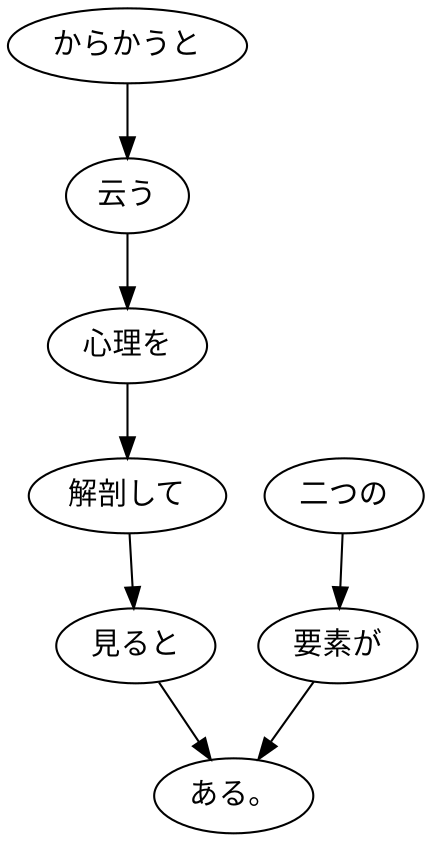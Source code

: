 digraph graph4751 {
	node0 [label="からかうと"];
	node1 [label="云う"];
	node2 [label="心理を"];
	node3 [label="解剖して"];
	node4 [label="見ると"];
	node5 [label="二つの"];
	node6 [label="要素が"];
	node7 [label="ある。"];
	node0 -> node1;
	node1 -> node2;
	node2 -> node3;
	node3 -> node4;
	node4 -> node7;
	node5 -> node6;
	node6 -> node7;
}
